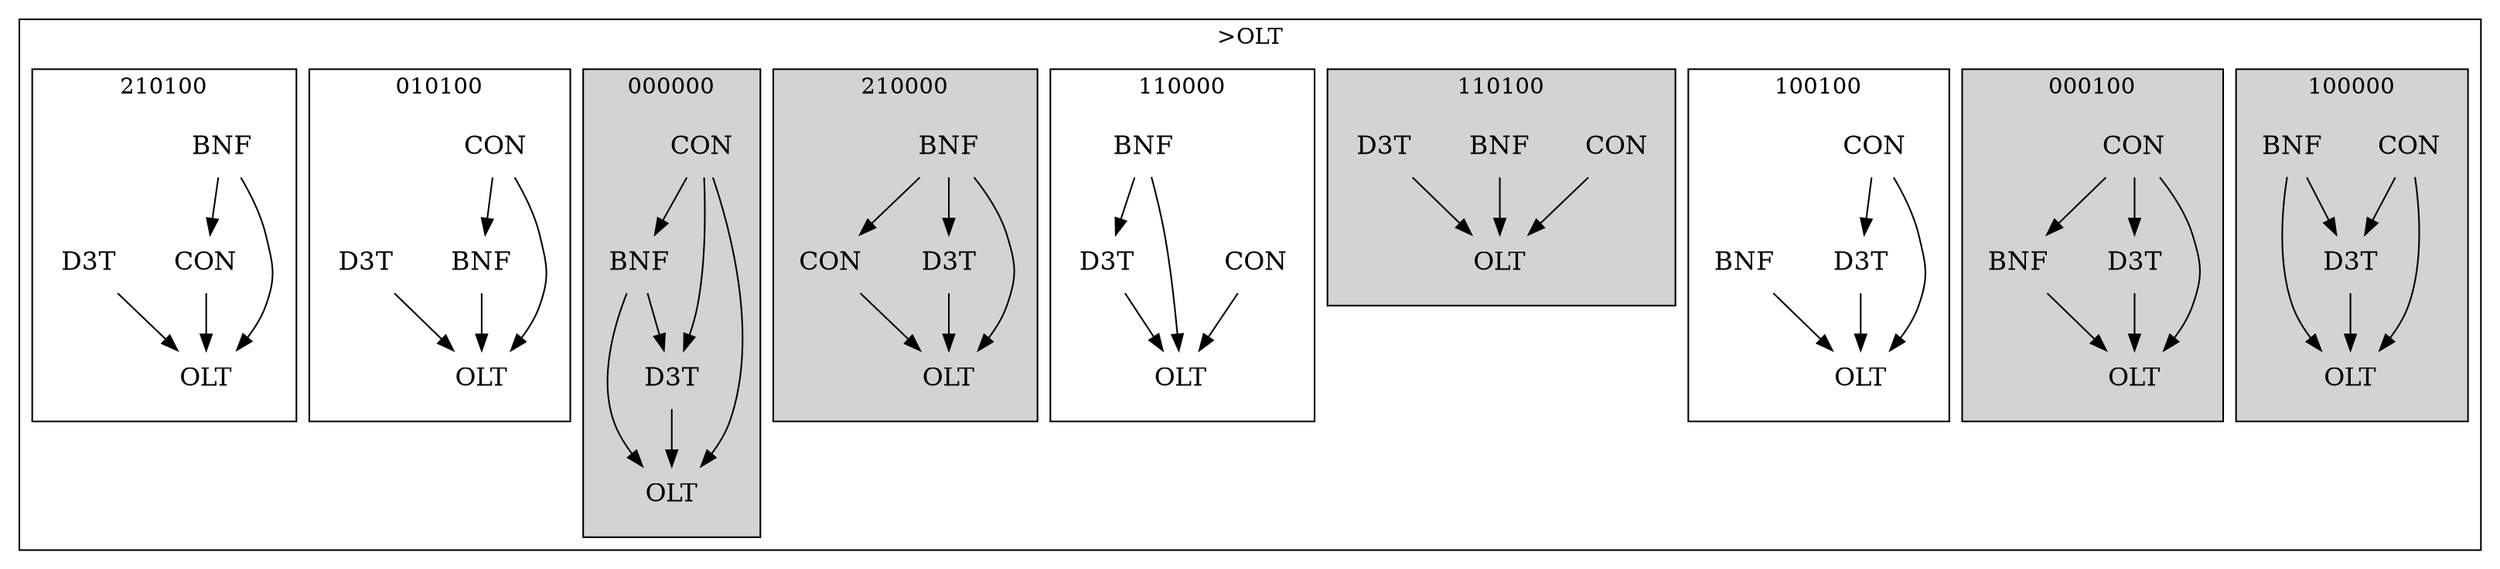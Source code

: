strict digraph FirstlevelCluster {
	labelloc = "t";
	compound = false;
	subgraph cluster_0 {
	label= ">OLT";
		subgraph	cluster_2 {
		label = "100000";
			style = filled;
			node	[label = CON, shape = plaintext, fontsize = 16] CON2;
			node	[label = BNF, shape = plaintext, fontsize = 16] BNF2;
			node	[label = D3T, shape = plaintext, fontsize = 16] D3T2;
			node	[label = OLT, shape = plaintext, fontsize = 16] OLT2;
			CON2->D3T2;CON2->OLT2;BNF2->D3T2;BNF2->OLT2;D3T2->OLT2;			}
		subgraph	cluster_3 {
		label = "000100";
			style = filled;
			node	[label = CON, shape = plaintext, fontsize = 16] CON3;
			node	[label = BNF, shape = plaintext, fontsize = 16] BNF3;
			node	[label = D3T, shape = plaintext, fontsize = 16] D3T3;
			node	[label = OLT, shape = plaintext, fontsize = 16] OLT3;
			CON3->BNF3;CON3->D3T3;CON3->OLT3;BNF3->OLT3;D3T3->OLT3;			}
		subgraph	cluster_4 {
		label = "100100";
			node	[label = CON, shape = plaintext, fontsize = 16] CON4;
			node	[label = BNF, shape = plaintext, fontsize = 16] BNF4;
			node	[label = D3T, shape = plaintext, fontsize = 16] D3T4;
			node	[label = OLT, shape = plaintext, fontsize = 16] OLT4;
			CON4->D3T4;CON4->OLT4;BNF4->OLT4;D3T4->OLT4;			}
		subgraph	cluster_5 {
		label = "110100";
			style = filled;
			node	[label = CON, shape = plaintext, fontsize = 16] CON5;
			node	[label = BNF, shape = plaintext, fontsize = 16] BNF5;
			node	[label = D3T, shape = plaintext, fontsize = 16] D3T5;
			node	[label = OLT, shape = plaintext, fontsize = 16] OLT5;
			CON5->OLT5;BNF5->OLT5;D3T5->OLT5;			}
		subgraph	cluster_6 {
		label = "110000";
			node	[label = CON, shape = plaintext, fontsize = 16] CON6;
			node	[label = BNF, shape = plaintext, fontsize = 16] BNF6;
			node	[label = D3T, shape = plaintext, fontsize = 16] D3T6;
			node	[label = OLT, shape = plaintext, fontsize = 16] OLT6;
			CON6->OLT6;BNF6->D3T6;BNF6->OLT6;D3T6->OLT6;			}
		subgraph	cluster_7 {
		label = "210000";
			style = filled;
			node	[label = CON, shape = plaintext, fontsize = 16] CON7;
			node	[label = BNF, shape = plaintext, fontsize = 16] BNF7;
			node	[label = D3T, shape = plaintext, fontsize = 16] D3T7;
			node	[label = OLT, shape = plaintext, fontsize = 16] OLT7;
			CON7->OLT7;BNF7->CON7;BNF7->D3T7;BNF7->OLT7;D3T7->OLT7;			}
		subgraph	cluster_8 {
		label = "000000";
			style = filled;
			node	[label = CON, shape = plaintext, fontsize = 16] CON8;
			node	[label = BNF, shape = plaintext, fontsize = 16] BNF8;
			node	[label = D3T, shape = plaintext, fontsize = 16] D3T8;
			node	[label = OLT, shape = plaintext, fontsize = 16] OLT8;
			CON8->BNF8;CON8->D3T8;CON8->OLT8;BNF8->D3T8;BNF8->OLT8;D3T8->OLT8;			}
		subgraph	cluster_9 {
		label = "010100";
			node	[label = CON, shape = plaintext, fontsize = 16] CON9;
			node	[label = BNF, shape = plaintext, fontsize = 16] BNF9;
			node	[label = D3T, shape = plaintext, fontsize = 16] D3T9;
			node	[label = OLT, shape = plaintext, fontsize = 16] OLT9;
			CON9->BNF9;CON9->OLT9;BNF9->OLT9;D3T9->OLT9;			}
		subgraph	cluster_10 {
		label = "210100";
			node	[label = CON, shape = plaintext, fontsize = 16] CON10;
			node	[label = BNF, shape = plaintext, fontsize = 16] BNF10;
			node	[label = D3T, shape = plaintext, fontsize = 16] D3T10;
			node	[label = OLT, shape = plaintext, fontsize = 16] OLT10;
			CON10->OLT10;BNF10->CON10;BNF10->OLT10;D3T10->OLT10;			}
}}